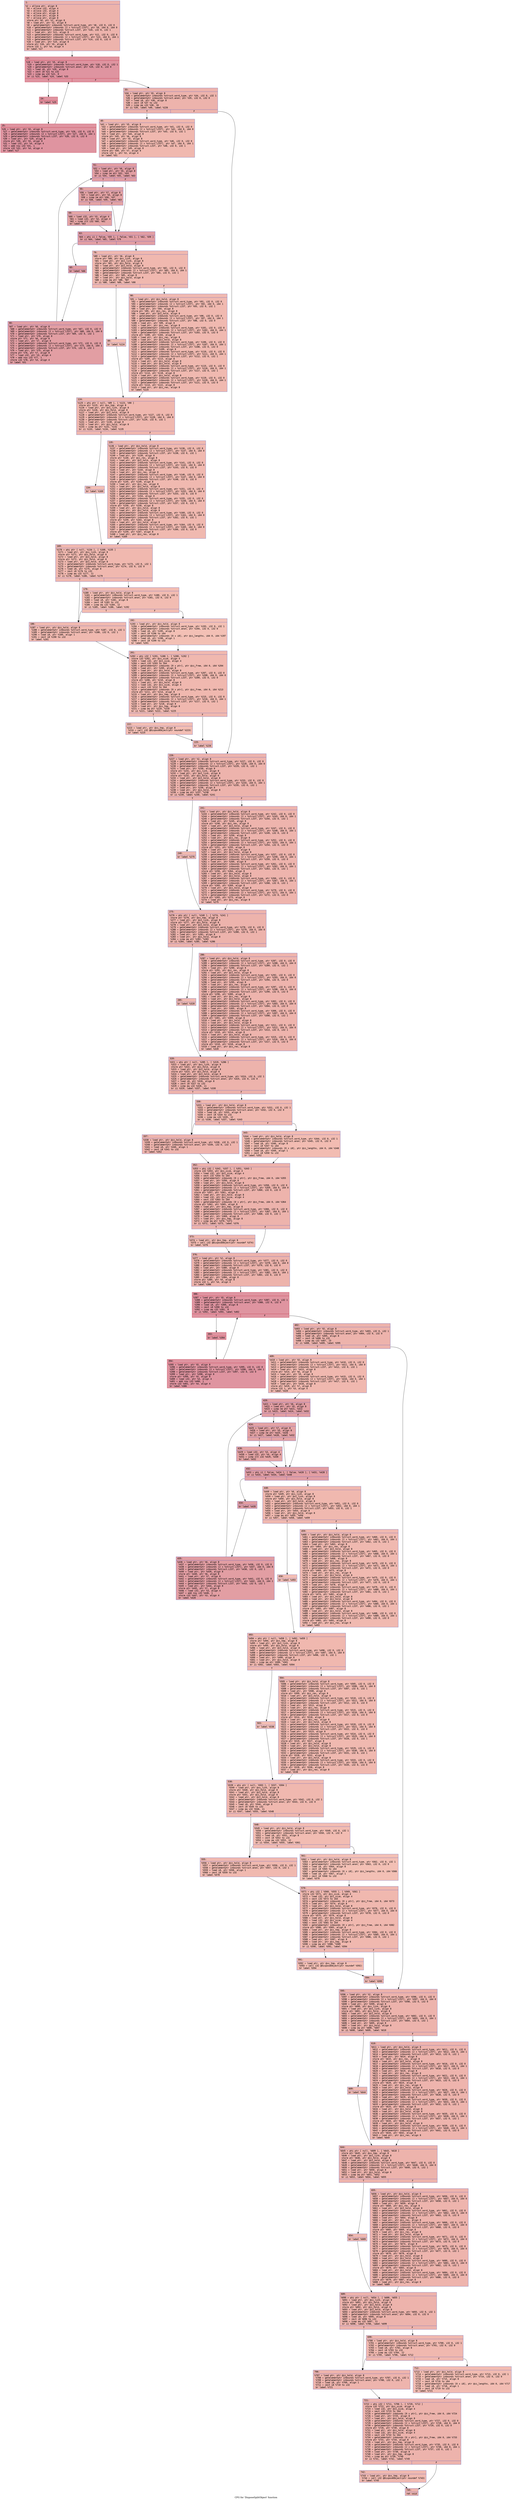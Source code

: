 digraph "CFG for 'DisposeSplitObject' function" {
	label="CFG for 'DisposeSplitObject' function";

	Node0x6000028cec10 [shape=record,color="#3d50c3ff", style=filled, fillcolor="#d6524470" fontname="Courier",label="{1:\l|  %2 = alloca ptr, align 8\l  %3 = alloca i32, align 4\l  %4 = alloca i32, align 4\l  %5 = alloca ptr, align 8\l  %6 = alloca ptr, align 8\l  %7 = alloca ptr, align 8\l  store ptr %0, ptr %2, align 8\l  %8 = load ptr, ptr %2, align 8\l  %9 = getelementptr inbounds %struct.word_type, ptr %8, i32 0, i32 0\l  %10 = getelementptr inbounds [2 x %struct.LIST], ptr %9, i64 0, i64 0\l  %11 = getelementptr inbounds %struct.LIST, ptr %10, i32 0, i32 1\l  %12 = load ptr, ptr %11, align 8\l  %13 = getelementptr inbounds %struct.word_type, ptr %12, i32 0, i32 0\l  %14 = getelementptr inbounds [2 x %struct.LIST], ptr %13, i64 0, i64 1\l  %15 = getelementptr inbounds %struct.LIST, ptr %14, i32 0, i32 0\l  %16 = load ptr, ptr %15, align 8\l  store ptr %16, ptr %5, align 8\l  store i32 1, ptr %4, align 4\l  br label %17\l}"];
	Node0x6000028cec10 -> Node0x6000028ced50[tooltip="1 -> 17\nProbability 100.00%" ];
	Node0x6000028ced50 [shape=record,color="#b70d28ff", style=filled, fillcolor="#b70d2870" fontname="Courier",label="{17:\l|  %18 = load ptr, ptr %5, align 8\l  %19 = getelementptr inbounds %struct.word_type, ptr %18, i32 0, i32 1\l  %20 = getelementptr inbounds %struct.anon, ptr %19, i32 0, i32 0\l  %21 = load i8, ptr %20, align 8\l  %22 = zext i8 %21 to i32\l  %23 = icmp eq i32 %22, 0\l  br i1 %23, label %24, label %33\l|{<s0>T|<s1>F}}"];
	Node0x6000028ced50:s0 -> Node0x6000028ceda0[tooltip="17 -> 24\nProbability 96.88%" ];
	Node0x6000028ced50:s1 -> Node0x6000028cee40[tooltip="17 -> 33\nProbability 3.12%" ];
	Node0x6000028ceda0 [shape=record,color="#b70d28ff", style=filled, fillcolor="#b70d2870" fontname="Courier",label="{24:\l|  br label %25\l}"];
	Node0x6000028ceda0 -> Node0x6000028cedf0[tooltip="24 -> 25\nProbability 100.00%" ];
	Node0x6000028cedf0 [shape=record,color="#b70d28ff", style=filled, fillcolor="#b70d2870" fontname="Courier",label="{25:\l|  %26 = load ptr, ptr %5, align 8\l  %27 = getelementptr inbounds %struct.word_type, ptr %26, i32 0, i32 0\l  %28 = getelementptr inbounds [2 x %struct.LIST], ptr %27, i64 0, i64 1\l  %29 = getelementptr inbounds %struct.LIST, ptr %28, i32 0, i32 0\l  %30 = load ptr, ptr %29, align 8\l  store ptr %30, ptr %5, align 8\l  %31 = load i32, ptr %4, align 4\l  %32 = add nsw i32 %31, 1\l  store i32 %32, ptr %4, align 4\l  br label %17\l}"];
	Node0x6000028cedf0 -> Node0x6000028ced50[tooltip="25 -> 17\nProbability 100.00%" ];
	Node0x6000028cee40 [shape=record,color="#3d50c3ff", style=filled, fillcolor="#d6524470" fontname="Courier",label="{33:\l|  %34 = load ptr, ptr %5, align 8\l  %35 = getelementptr inbounds %struct.word_type, ptr %34, i32 0, i32 1\l  %36 = getelementptr inbounds %struct.anon, ptr %35, i32 0, i32 0\l  %37 = load i8, ptr %36, align 8\l  %38 = zext i8 %37 to i32\l  %39 = icmp eq i32 %38, 16\l  br i1 %39, label %40, label %226\l|{<s0>T|<s1>F}}"];
	Node0x6000028cee40:s0 -> Node0x6000028cee90[tooltip="33 -> 40\nProbability 50.00%" ];
	Node0x6000028cee40:s1 -> Node0x6000028cf4d0[tooltip="33 -> 226\nProbability 50.00%" ];
	Node0x6000028cee90 [shape=record,color="#3d50c3ff", style=filled, fillcolor="#dc5d4a70" fontname="Courier",label="{40:\l|  %41 = load ptr, ptr %5, align 8\l  %42 = getelementptr inbounds %struct.word_type, ptr %41, i32 0, i32 0\l  %43 = getelementptr inbounds [2 x %struct.LIST], ptr %42, i64 0, i64 0\l  %44 = getelementptr inbounds %struct.LIST, ptr %43, i32 0, i32 1\l  %45 = load ptr, ptr %44, align 8\l  store ptr %45, ptr %6, align 8\l  %46 = load ptr, ptr %5, align 8\l  %47 = getelementptr inbounds %struct.word_type, ptr %46, i32 0, i32 0\l  %48 = getelementptr inbounds [2 x %struct.LIST], ptr %47, i64 0, i64 1\l  %49 = getelementptr inbounds %struct.LIST, ptr %48, i32 0, i32 1\l  %50 = load ptr, ptr %49, align 8\l  store ptr %50, ptr %7, align 8\l  store i32 1, ptr %3, align 4\l  br label %51\l}"];
	Node0x6000028cee90 -> Node0x6000028ceee0[tooltip="40 -> 51\nProbability 100.00%" ];
	Node0x6000028ceee0 [shape=record,color="#3d50c3ff", style=filled, fillcolor="#be242e70" fontname="Courier",label="{51:\l|  %52 = load ptr, ptr %6, align 8\l  %53 = load ptr, ptr %5, align 8\l  %54 = icmp ne ptr %52, %53\l  br i1 %54, label %55, label %63\l|{<s0>T|<s1>F}}"];
	Node0x6000028ceee0:s0 -> Node0x6000028cef30[tooltip="51 -> 55\nProbability 62.50%" ];
	Node0x6000028ceee0:s1 -> Node0x6000028cefd0[tooltip="51 -> 63\nProbability 37.50%" ];
	Node0x6000028cef30 [shape=record,color="#3d50c3ff", style=filled, fillcolor="#c32e3170" fontname="Courier",label="{55:\l|  %56 = load ptr, ptr %7, align 8\l  %57 = load ptr, ptr %5, align 8\l  %58 = icmp ne ptr %56, %57\l  br i1 %58, label %59, label %63\l|{<s0>T|<s1>F}}"];
	Node0x6000028cef30:s0 -> Node0x6000028cef80[tooltip="55 -> 59\nProbability 62.50%" ];
	Node0x6000028cef30:s1 -> Node0x6000028cefd0[tooltip="55 -> 63\nProbability 37.50%" ];
	Node0x6000028cef80 [shape=record,color="#3d50c3ff", style=filled, fillcolor="#c5333470" fontname="Courier",label="{59:\l|  %60 = load i32, ptr %3, align 4\l  %61 = load i32, ptr %4, align 4\l  %62 = icmp slt i32 %60, %61\l  br label %63\l}"];
	Node0x6000028cef80 -> Node0x6000028cefd0[tooltip="59 -> 63\nProbability 100.00%" ];
	Node0x6000028cefd0 [shape=record,color="#3d50c3ff", style=filled, fillcolor="#be242e70" fontname="Courier",label="{63:\l|  %64 = phi i1 [ false, %55 ], [ false, %51 ], [ %62, %59 ]\l  br i1 %64, label %65, label %79\l|{<s0>T|<s1>F}}"];
	Node0x6000028cefd0:s0 -> Node0x6000028cf020[tooltip="63 -> 65\nProbability 96.88%" ];
	Node0x6000028cefd0:s1 -> Node0x6000028cf0c0[tooltip="63 -> 79\nProbability 3.12%" ];
	Node0x6000028cf020 [shape=record,color="#3d50c3ff", style=filled, fillcolor="#be242e70" fontname="Courier",label="{65:\l|  br label %66\l}"];
	Node0x6000028cf020 -> Node0x6000028cf070[tooltip="65 -> 66\nProbability 100.00%" ];
	Node0x6000028cf070 [shape=record,color="#3d50c3ff", style=filled, fillcolor="#be242e70" fontname="Courier",label="{66:\l|  %67 = load ptr, ptr %6, align 8\l  %68 = getelementptr inbounds %struct.word_type, ptr %67, i32 0, i32 0\l  %69 = getelementptr inbounds [2 x %struct.LIST], ptr %68, i64 0, i64 0\l  %70 = getelementptr inbounds %struct.LIST, ptr %69, i32 0, i32 1\l  %71 = load ptr, ptr %70, align 8\l  store ptr %71, ptr %6, align 8\l  %72 = load ptr, ptr %7, align 8\l  %73 = getelementptr inbounds %struct.word_type, ptr %72, i32 0, i32 0\l  %74 = getelementptr inbounds [2 x %struct.LIST], ptr %73, i64 0, i64 1\l  %75 = getelementptr inbounds %struct.LIST, ptr %74, i32 0, i32 1\l  %76 = load ptr, ptr %75, align 8\l  store ptr %76, ptr %7, align 8\l  %77 = load i32, ptr %3, align 4\l  %78 = add nsw i32 %77, 1\l  store i32 %78, ptr %3, align 4\l  br label %51\l}"];
	Node0x6000028cf070 -> Node0x6000028ceee0[tooltip="66 -> 51\nProbability 100.00%" ];
	Node0x6000028cf0c0 [shape=record,color="#3d50c3ff", style=filled, fillcolor="#dc5d4a70" fontname="Courier",label="{79:\l|  %80 = load ptr, ptr %6, align 8\l  store ptr %80, ptr @xx_link, align 8\l  %81 = load ptr, ptr @xx_link, align 8\l  store ptr %81, ptr @zz_hold, align 8\l  %82 = load ptr, ptr @zz_hold, align 8\l  %83 = getelementptr inbounds %struct.word_type, ptr %82, i32 0, i32 0\l  %84 = getelementptr inbounds [2 x %struct.LIST], ptr %83, i64 0, i64 1\l  %85 = getelementptr inbounds %struct.LIST, ptr %84, i32 0, i32 1\l  %86 = load ptr, ptr %85, align 8\l  %87 = load ptr, ptr @zz_hold, align 8\l  %88 = icmp eq ptr %86, %87\l  br i1 %88, label %89, label %90\l|{<s0>T|<s1>F}}"];
	Node0x6000028cf0c0:s0 -> Node0x6000028cf110[tooltip="79 -> 89\nProbability 37.50%" ];
	Node0x6000028cf0c0:s1 -> Node0x6000028cf160[tooltip="79 -> 90\nProbability 62.50%" ];
	Node0x6000028cf110 [shape=record,color="#3d50c3ff", style=filled, fillcolor="#e36c5570" fontname="Courier",label="{89:\l|  br label %124\l}"];
	Node0x6000028cf110 -> Node0x6000028cf1b0[tooltip="89 -> 124\nProbability 100.00%" ];
	Node0x6000028cf160 [shape=record,color="#3d50c3ff", style=filled, fillcolor="#de614d70" fontname="Courier",label="{90:\l|  %91 = load ptr, ptr @zz_hold, align 8\l  %92 = getelementptr inbounds %struct.word_type, ptr %91, i32 0, i32 0\l  %93 = getelementptr inbounds [2 x %struct.LIST], ptr %92, i64 0, i64 1\l  %94 = getelementptr inbounds %struct.LIST, ptr %93, i32 0, i32 1\l  %95 = load ptr, ptr %94, align 8\l  store ptr %95, ptr @zz_res, align 8\l  %96 = load ptr, ptr @zz_hold, align 8\l  %97 = getelementptr inbounds %struct.word_type, ptr %96, i32 0, i32 0\l  %98 = getelementptr inbounds [2 x %struct.LIST], ptr %97, i64 0, i64 1\l  %99 = getelementptr inbounds %struct.LIST, ptr %98, i32 0, i32 0\l  %100 = load ptr, ptr %99, align 8\l  %101 = load ptr, ptr @zz_res, align 8\l  %102 = getelementptr inbounds %struct.word_type, ptr %101, i32 0, i32 0\l  %103 = getelementptr inbounds [2 x %struct.LIST], ptr %102, i64 0, i64 1\l  %104 = getelementptr inbounds %struct.LIST, ptr %103, i32 0, i32 0\l  store ptr %100, ptr %104, align 8\l  %105 = load ptr, ptr @zz_res, align 8\l  %106 = load ptr, ptr @zz_hold, align 8\l  %107 = getelementptr inbounds %struct.word_type, ptr %106, i32 0, i32 0\l  %108 = getelementptr inbounds [2 x %struct.LIST], ptr %107, i64 0, i64 1\l  %109 = getelementptr inbounds %struct.LIST, ptr %108, i32 0, i32 0\l  %110 = load ptr, ptr %109, align 8\l  %111 = getelementptr inbounds %struct.word_type, ptr %110, i32 0, i32 0\l  %112 = getelementptr inbounds [2 x %struct.LIST], ptr %111, i64 0, i64 1\l  %113 = getelementptr inbounds %struct.LIST, ptr %112, i32 0, i32 1\l  store ptr %105, ptr %113, align 8\l  %114 = load ptr, ptr @zz_hold, align 8\l  %115 = load ptr, ptr @zz_hold, align 8\l  %116 = getelementptr inbounds %struct.word_type, ptr %115, i32 0, i32 0\l  %117 = getelementptr inbounds [2 x %struct.LIST], ptr %116, i64 0, i64 1\l  %118 = getelementptr inbounds %struct.LIST, ptr %117, i32 0, i32 1\l  store ptr %114, ptr %118, align 8\l  %119 = load ptr, ptr @zz_hold, align 8\l  %120 = getelementptr inbounds %struct.word_type, ptr %119, i32 0, i32 0\l  %121 = getelementptr inbounds [2 x %struct.LIST], ptr %120, i64 0, i64 1\l  %122 = getelementptr inbounds %struct.LIST, ptr %121, i32 0, i32 0\l  store ptr %114, ptr %122, align 8\l  %123 = load ptr, ptr @zz_res, align 8\l  br label %124\l}"];
	Node0x6000028cf160 -> Node0x6000028cf1b0[tooltip="90 -> 124\nProbability 100.00%" ];
	Node0x6000028cf1b0 [shape=record,color="#3d50c3ff", style=filled, fillcolor="#dc5d4a70" fontname="Courier",label="{124:\l|  %125 = phi ptr [ null, %89 ], [ %123, %90 ]\l  store ptr %125, ptr @xx_tmp, align 8\l  %126 = load ptr, ptr @xx_link, align 8\l  store ptr %126, ptr @zz_hold, align 8\l  %127 = load ptr, ptr @zz_hold, align 8\l  %128 = getelementptr inbounds %struct.word_type, ptr %127, i32 0, i32 0\l  %129 = getelementptr inbounds [2 x %struct.LIST], ptr %128, i64 0, i64 0\l  %130 = getelementptr inbounds %struct.LIST, ptr %129, i32 0, i32 1\l  %131 = load ptr, ptr %130, align 8\l  %132 = load ptr, ptr @zz_hold, align 8\l  %133 = icmp eq ptr %131, %132\l  br i1 %133, label %134, label %135\l|{<s0>T|<s1>F}}"];
	Node0x6000028cf1b0:s0 -> Node0x6000028cf200[tooltip="124 -> 134\nProbability 37.50%" ];
	Node0x6000028cf1b0:s1 -> Node0x6000028cf250[tooltip="124 -> 135\nProbability 62.50%" ];
	Node0x6000028cf200 [shape=record,color="#3d50c3ff", style=filled, fillcolor="#e36c5570" fontname="Courier",label="{134:\l|  br label %169\l}"];
	Node0x6000028cf200 -> Node0x6000028cf2a0[tooltip="134 -> 169\nProbability 100.00%" ];
	Node0x6000028cf250 [shape=record,color="#3d50c3ff", style=filled, fillcolor="#de614d70" fontname="Courier",label="{135:\l|  %136 = load ptr, ptr @zz_hold, align 8\l  %137 = getelementptr inbounds %struct.word_type, ptr %136, i32 0, i32 0\l  %138 = getelementptr inbounds [2 x %struct.LIST], ptr %137, i64 0, i64 0\l  %139 = getelementptr inbounds %struct.LIST, ptr %138, i32 0, i32 1\l  %140 = load ptr, ptr %139, align 8\l  store ptr %140, ptr @zz_res, align 8\l  %141 = load ptr, ptr @zz_hold, align 8\l  %142 = getelementptr inbounds %struct.word_type, ptr %141, i32 0, i32 0\l  %143 = getelementptr inbounds [2 x %struct.LIST], ptr %142, i64 0, i64 0\l  %144 = getelementptr inbounds %struct.LIST, ptr %143, i32 0, i32 0\l  %145 = load ptr, ptr %144, align 8\l  %146 = load ptr, ptr @zz_res, align 8\l  %147 = getelementptr inbounds %struct.word_type, ptr %146, i32 0, i32 0\l  %148 = getelementptr inbounds [2 x %struct.LIST], ptr %147, i64 0, i64 0\l  %149 = getelementptr inbounds %struct.LIST, ptr %148, i32 0, i32 0\l  store ptr %145, ptr %149, align 8\l  %150 = load ptr, ptr @zz_res, align 8\l  %151 = load ptr, ptr @zz_hold, align 8\l  %152 = getelementptr inbounds %struct.word_type, ptr %151, i32 0, i32 0\l  %153 = getelementptr inbounds [2 x %struct.LIST], ptr %152, i64 0, i64 0\l  %154 = getelementptr inbounds %struct.LIST, ptr %153, i32 0, i32 0\l  %155 = load ptr, ptr %154, align 8\l  %156 = getelementptr inbounds %struct.word_type, ptr %155, i32 0, i32 0\l  %157 = getelementptr inbounds [2 x %struct.LIST], ptr %156, i64 0, i64 0\l  %158 = getelementptr inbounds %struct.LIST, ptr %157, i32 0, i32 1\l  store ptr %150, ptr %158, align 8\l  %159 = load ptr, ptr @zz_hold, align 8\l  %160 = load ptr, ptr @zz_hold, align 8\l  %161 = getelementptr inbounds %struct.word_type, ptr %160, i32 0, i32 0\l  %162 = getelementptr inbounds [2 x %struct.LIST], ptr %161, i64 0, i64 0\l  %163 = getelementptr inbounds %struct.LIST, ptr %162, i32 0, i32 1\l  store ptr %159, ptr %163, align 8\l  %164 = load ptr, ptr @zz_hold, align 8\l  %165 = getelementptr inbounds %struct.word_type, ptr %164, i32 0, i32 0\l  %166 = getelementptr inbounds [2 x %struct.LIST], ptr %165, i64 0, i64 0\l  %167 = getelementptr inbounds %struct.LIST, ptr %166, i32 0, i32 0\l  store ptr %159, ptr %167, align 8\l  %168 = load ptr, ptr @zz_res, align 8\l  br label %169\l}"];
	Node0x6000028cf250 -> Node0x6000028cf2a0[tooltip="135 -> 169\nProbability 100.00%" ];
	Node0x6000028cf2a0 [shape=record,color="#3d50c3ff", style=filled, fillcolor="#dc5d4a70" fontname="Courier",label="{169:\l|  %170 = phi ptr [ null, %134 ], [ %168, %135 ]\l  %171 = load ptr, ptr @xx_link, align 8\l  store ptr %171, ptr @zz_hold, align 8\l  %172 = load ptr, ptr @zz_hold, align 8\l  store ptr %172, ptr @zz_hold, align 8\l  %173 = load ptr, ptr @zz_hold, align 8\l  %174 = getelementptr inbounds %struct.word_type, ptr %173, i32 0, i32 1\l  %175 = getelementptr inbounds %struct.anon, ptr %174, i32 0, i32 0\l  %176 = load i8, ptr %175, align 8\l  %177 = zext i8 %176 to i32\l  %178 = icmp eq i32 %177, 11\l  br i1 %178, label %186, label %179\l|{<s0>T|<s1>F}}"];
	Node0x6000028cf2a0:s0 -> Node0x6000028cf340[tooltip="169 -> 186\nProbability 50.00%" ];
	Node0x6000028cf2a0:s1 -> Node0x6000028cf2f0[tooltip="169 -> 179\nProbability 50.00%" ];
	Node0x6000028cf2f0 [shape=record,color="#3d50c3ff", style=filled, fillcolor="#e1675170" fontname="Courier",label="{179:\l|  %180 = load ptr, ptr @zz_hold, align 8\l  %181 = getelementptr inbounds %struct.word_type, ptr %180, i32 0, i32 1\l  %182 = getelementptr inbounds %struct.anon, ptr %181, i32 0, i32 0\l  %183 = load i8, ptr %182, align 8\l  %184 = zext i8 %183 to i32\l  %185 = icmp eq i32 %184, 12\l  br i1 %185, label %186, label %192\l|{<s0>T|<s1>F}}"];
	Node0x6000028cf2f0:s0 -> Node0x6000028cf340[tooltip="179 -> 186\nProbability 50.00%" ];
	Node0x6000028cf2f0:s1 -> Node0x6000028cf390[tooltip="179 -> 192\nProbability 50.00%" ];
	Node0x6000028cf340 [shape=record,color="#3d50c3ff", style=filled, fillcolor="#de614d70" fontname="Courier",label="{186:\l|  %187 = load ptr, ptr @zz_hold, align 8\l  %188 = getelementptr inbounds %struct.word_type, ptr %187, i32 0, i32 1\l  %189 = getelementptr inbounds %struct.anon, ptr %188, i32 0, i32 1\l  %190 = load i8, ptr %189, align 1\l  %191 = zext i8 %190 to i32\l  br label %201\l}"];
	Node0x6000028cf340 -> Node0x6000028cf3e0[tooltip="186 -> 201\nProbability 100.00%" ];
	Node0x6000028cf390 [shape=record,color="#3d50c3ff", style=filled, fillcolor="#e5705870" fontname="Courier",label="{192:\l|  %193 = load ptr, ptr @zz_hold, align 8\l  %194 = getelementptr inbounds %struct.word_type, ptr %193, i32 0, i32 1\l  %195 = getelementptr inbounds %struct.anon, ptr %194, i32 0, i32 0\l  %196 = load i8, ptr %195, align 8\l  %197 = zext i8 %196 to i64\l  %198 = getelementptr inbounds [0 x i8], ptr @zz_lengths, i64 0, i64 %197\l  %199 = load i8, ptr %198, align 1\l  %200 = zext i8 %199 to i32\l  br label %201\l}"];
	Node0x6000028cf390 -> Node0x6000028cf3e0[tooltip="192 -> 201\nProbability 100.00%" ];
	Node0x6000028cf3e0 [shape=record,color="#3d50c3ff", style=filled, fillcolor="#dc5d4a70" fontname="Courier",label="{201:\l|  %202 = phi i32 [ %191, %186 ], [ %200, %192 ]\l  store i32 %202, ptr @zz_size, align 4\l  %203 = load i32, ptr @zz_size, align 4\l  %204 = sext i32 %203 to i64\l  %205 = getelementptr inbounds [0 x ptr], ptr @zz_free, i64 0, i64 %204\l  %206 = load ptr, ptr %205, align 8\l  %207 = load ptr, ptr @zz_hold, align 8\l  %208 = getelementptr inbounds %struct.word_type, ptr %207, i32 0, i32 0\l  %209 = getelementptr inbounds [2 x %struct.LIST], ptr %208, i64 0, i64 0\l  %210 = getelementptr inbounds %struct.LIST, ptr %209, i32 0, i32 0\l  store ptr %206, ptr %210, align 8\l  %211 = load ptr, ptr @zz_hold, align 8\l  %212 = load i32, ptr @zz_size, align 4\l  %213 = sext i32 %212 to i64\l  %214 = getelementptr inbounds [0 x ptr], ptr @zz_free, i64 0, i64 %213\l  store ptr %211, ptr %214, align 8\l  %215 = load ptr, ptr @xx_tmp, align 8\l  %216 = getelementptr inbounds %struct.word_type, ptr %215, i32 0, i32 0\l  %217 = getelementptr inbounds [2 x %struct.LIST], ptr %216, i64 0, i64 1\l  %218 = getelementptr inbounds %struct.LIST, ptr %217, i32 0, i32 1\l  %219 = load ptr, ptr %218, align 8\l  %220 = load ptr, ptr @xx_tmp, align 8\l  %221 = icmp eq ptr %219, %220\l  br i1 %221, label %222, label %225\l|{<s0>T|<s1>F}}"];
	Node0x6000028cf3e0:s0 -> Node0x6000028cf430[tooltip="201 -> 222\nProbability 37.50%" ];
	Node0x6000028cf3e0:s1 -> Node0x6000028cf480[tooltip="201 -> 225\nProbability 62.50%" ];
	Node0x6000028cf430 [shape=record,color="#3d50c3ff", style=filled, fillcolor="#e36c5570" fontname="Courier",label="{222:\l|  %223 = load ptr, ptr @xx_tmp, align 8\l  %224 = call i32 @DisposeObject(ptr noundef %223)\l  br label %225\l}"];
	Node0x6000028cf430 -> Node0x6000028cf480[tooltip="222 -> 225\nProbability 100.00%" ];
	Node0x6000028cf480 [shape=record,color="#3d50c3ff", style=filled, fillcolor="#dc5d4a70" fontname="Courier",label="{225:\l|  br label %226\l}"];
	Node0x6000028cf480 -> Node0x6000028cf4d0[tooltip="225 -> 226\nProbability 100.00%" ];
	Node0x6000028cf4d0 [shape=record,color="#3d50c3ff", style=filled, fillcolor="#d6524470" fontname="Courier",label="{226:\l|  %227 = load ptr, ptr %2, align 8\l  %228 = getelementptr inbounds %struct.word_type, ptr %227, i32 0, i32 0\l  %229 = getelementptr inbounds [2 x %struct.LIST], ptr %228, i64 0, i64 0\l  %230 = getelementptr inbounds %struct.LIST, ptr %229, i32 0, i32 1\l  %231 = load ptr, ptr %230, align 8\l  store ptr %231, ptr @xx_link, align 8\l  %232 = load ptr, ptr @xx_link, align 8\l  store ptr %232, ptr @zz_hold, align 8\l  %233 = load ptr, ptr @zz_hold, align 8\l  %234 = getelementptr inbounds %struct.word_type, ptr %233, i32 0, i32 0\l  %235 = getelementptr inbounds [2 x %struct.LIST], ptr %234, i64 0, i64 1\l  %236 = getelementptr inbounds %struct.LIST, ptr %235, i32 0, i32 1\l  %237 = load ptr, ptr %236, align 8\l  %238 = load ptr, ptr @zz_hold, align 8\l  %239 = icmp eq ptr %237, %238\l  br i1 %239, label %240, label %241\l|{<s0>T|<s1>F}}"];
	Node0x6000028cf4d0:s0 -> Node0x6000028cf520[tooltip="226 -> 240\nProbability 37.50%" ];
	Node0x6000028cf4d0:s1 -> Node0x6000028cf570[tooltip="226 -> 241\nProbability 62.50%" ];
	Node0x6000028cf520 [shape=record,color="#3d50c3ff", style=filled, fillcolor="#de614d70" fontname="Courier",label="{240:\l|  br label %275\l}"];
	Node0x6000028cf520 -> Node0x6000028cf5c0[tooltip="240 -> 275\nProbability 100.00%" ];
	Node0x6000028cf570 [shape=record,color="#3d50c3ff", style=filled, fillcolor="#d8564670" fontname="Courier",label="{241:\l|  %242 = load ptr, ptr @zz_hold, align 8\l  %243 = getelementptr inbounds %struct.word_type, ptr %242, i32 0, i32 0\l  %244 = getelementptr inbounds [2 x %struct.LIST], ptr %243, i64 0, i64 1\l  %245 = getelementptr inbounds %struct.LIST, ptr %244, i32 0, i32 1\l  %246 = load ptr, ptr %245, align 8\l  store ptr %246, ptr @zz_res, align 8\l  %247 = load ptr, ptr @zz_hold, align 8\l  %248 = getelementptr inbounds %struct.word_type, ptr %247, i32 0, i32 0\l  %249 = getelementptr inbounds [2 x %struct.LIST], ptr %248, i64 0, i64 1\l  %250 = getelementptr inbounds %struct.LIST, ptr %249, i32 0, i32 0\l  %251 = load ptr, ptr %250, align 8\l  %252 = load ptr, ptr @zz_res, align 8\l  %253 = getelementptr inbounds %struct.word_type, ptr %252, i32 0, i32 0\l  %254 = getelementptr inbounds [2 x %struct.LIST], ptr %253, i64 0, i64 1\l  %255 = getelementptr inbounds %struct.LIST, ptr %254, i32 0, i32 0\l  store ptr %251, ptr %255, align 8\l  %256 = load ptr, ptr @zz_res, align 8\l  %257 = load ptr, ptr @zz_hold, align 8\l  %258 = getelementptr inbounds %struct.word_type, ptr %257, i32 0, i32 0\l  %259 = getelementptr inbounds [2 x %struct.LIST], ptr %258, i64 0, i64 1\l  %260 = getelementptr inbounds %struct.LIST, ptr %259, i32 0, i32 0\l  %261 = load ptr, ptr %260, align 8\l  %262 = getelementptr inbounds %struct.word_type, ptr %261, i32 0, i32 0\l  %263 = getelementptr inbounds [2 x %struct.LIST], ptr %262, i64 0, i64 1\l  %264 = getelementptr inbounds %struct.LIST, ptr %263, i32 0, i32 1\l  store ptr %256, ptr %264, align 8\l  %265 = load ptr, ptr @zz_hold, align 8\l  %266 = load ptr, ptr @zz_hold, align 8\l  %267 = getelementptr inbounds %struct.word_type, ptr %266, i32 0, i32 0\l  %268 = getelementptr inbounds [2 x %struct.LIST], ptr %267, i64 0, i64 1\l  %269 = getelementptr inbounds %struct.LIST, ptr %268, i32 0, i32 1\l  store ptr %265, ptr %269, align 8\l  %270 = load ptr, ptr @zz_hold, align 8\l  %271 = getelementptr inbounds %struct.word_type, ptr %270, i32 0, i32 0\l  %272 = getelementptr inbounds [2 x %struct.LIST], ptr %271, i64 0, i64 1\l  %273 = getelementptr inbounds %struct.LIST, ptr %272, i32 0, i32 0\l  store ptr %265, ptr %273, align 8\l  %274 = load ptr, ptr @zz_res, align 8\l  br label %275\l}"];
	Node0x6000028cf570 -> Node0x6000028cf5c0[tooltip="241 -> 275\nProbability 100.00%" ];
	Node0x6000028cf5c0 [shape=record,color="#3d50c3ff", style=filled, fillcolor="#d6524470" fontname="Courier",label="{275:\l|  %276 = phi ptr [ null, %240 ], [ %274, %241 ]\l  store ptr %276, ptr @xx_tmp, align 8\l  %277 = load ptr, ptr @xx_link, align 8\l  store ptr %277, ptr @zz_hold, align 8\l  %278 = load ptr, ptr @zz_hold, align 8\l  %279 = getelementptr inbounds %struct.word_type, ptr %278, i32 0, i32 0\l  %280 = getelementptr inbounds [2 x %struct.LIST], ptr %279, i64 0, i64 0\l  %281 = getelementptr inbounds %struct.LIST, ptr %280, i32 0, i32 1\l  %282 = load ptr, ptr %281, align 8\l  %283 = load ptr, ptr @zz_hold, align 8\l  %284 = icmp eq ptr %282, %283\l  br i1 %284, label %285, label %286\l|{<s0>T|<s1>F}}"];
	Node0x6000028cf5c0:s0 -> Node0x6000028cf610[tooltip="275 -> 285\nProbability 37.50%" ];
	Node0x6000028cf5c0:s1 -> Node0x6000028cf660[tooltip="275 -> 286\nProbability 62.50%" ];
	Node0x6000028cf610 [shape=record,color="#3d50c3ff", style=filled, fillcolor="#de614d70" fontname="Courier",label="{285:\l|  br label %320\l}"];
	Node0x6000028cf610 -> Node0x6000028cf6b0[tooltip="285 -> 320\nProbability 100.00%" ];
	Node0x6000028cf660 [shape=record,color="#3d50c3ff", style=filled, fillcolor="#d8564670" fontname="Courier",label="{286:\l|  %287 = load ptr, ptr @zz_hold, align 8\l  %288 = getelementptr inbounds %struct.word_type, ptr %287, i32 0, i32 0\l  %289 = getelementptr inbounds [2 x %struct.LIST], ptr %288, i64 0, i64 0\l  %290 = getelementptr inbounds %struct.LIST, ptr %289, i32 0, i32 1\l  %291 = load ptr, ptr %290, align 8\l  store ptr %291, ptr @zz_res, align 8\l  %292 = load ptr, ptr @zz_hold, align 8\l  %293 = getelementptr inbounds %struct.word_type, ptr %292, i32 0, i32 0\l  %294 = getelementptr inbounds [2 x %struct.LIST], ptr %293, i64 0, i64 0\l  %295 = getelementptr inbounds %struct.LIST, ptr %294, i32 0, i32 0\l  %296 = load ptr, ptr %295, align 8\l  %297 = load ptr, ptr @zz_res, align 8\l  %298 = getelementptr inbounds %struct.word_type, ptr %297, i32 0, i32 0\l  %299 = getelementptr inbounds [2 x %struct.LIST], ptr %298, i64 0, i64 0\l  %300 = getelementptr inbounds %struct.LIST, ptr %299, i32 0, i32 0\l  store ptr %296, ptr %300, align 8\l  %301 = load ptr, ptr @zz_res, align 8\l  %302 = load ptr, ptr @zz_hold, align 8\l  %303 = getelementptr inbounds %struct.word_type, ptr %302, i32 0, i32 0\l  %304 = getelementptr inbounds [2 x %struct.LIST], ptr %303, i64 0, i64 0\l  %305 = getelementptr inbounds %struct.LIST, ptr %304, i32 0, i32 0\l  %306 = load ptr, ptr %305, align 8\l  %307 = getelementptr inbounds %struct.word_type, ptr %306, i32 0, i32 0\l  %308 = getelementptr inbounds [2 x %struct.LIST], ptr %307, i64 0, i64 0\l  %309 = getelementptr inbounds %struct.LIST, ptr %308, i32 0, i32 1\l  store ptr %301, ptr %309, align 8\l  %310 = load ptr, ptr @zz_hold, align 8\l  %311 = load ptr, ptr @zz_hold, align 8\l  %312 = getelementptr inbounds %struct.word_type, ptr %311, i32 0, i32 0\l  %313 = getelementptr inbounds [2 x %struct.LIST], ptr %312, i64 0, i64 0\l  %314 = getelementptr inbounds %struct.LIST, ptr %313, i32 0, i32 1\l  store ptr %310, ptr %314, align 8\l  %315 = load ptr, ptr @zz_hold, align 8\l  %316 = getelementptr inbounds %struct.word_type, ptr %315, i32 0, i32 0\l  %317 = getelementptr inbounds [2 x %struct.LIST], ptr %316, i64 0, i64 0\l  %318 = getelementptr inbounds %struct.LIST, ptr %317, i32 0, i32 0\l  store ptr %310, ptr %318, align 8\l  %319 = load ptr, ptr @zz_res, align 8\l  br label %320\l}"];
	Node0x6000028cf660 -> Node0x6000028cf6b0[tooltip="286 -> 320\nProbability 100.00%" ];
	Node0x6000028cf6b0 [shape=record,color="#3d50c3ff", style=filled, fillcolor="#d6524470" fontname="Courier",label="{320:\l|  %321 = phi ptr [ null, %285 ], [ %319, %286 ]\l  %322 = load ptr, ptr @xx_link, align 8\l  store ptr %322, ptr @zz_hold, align 8\l  %323 = load ptr, ptr @zz_hold, align 8\l  store ptr %323, ptr @zz_hold, align 8\l  %324 = load ptr, ptr @zz_hold, align 8\l  %325 = getelementptr inbounds %struct.word_type, ptr %324, i32 0, i32 1\l  %326 = getelementptr inbounds %struct.anon, ptr %325, i32 0, i32 0\l  %327 = load i8, ptr %326, align 8\l  %328 = zext i8 %327 to i32\l  %329 = icmp eq i32 %328, 11\l  br i1 %329, label %337, label %330\l|{<s0>T|<s1>F}}"];
	Node0x6000028cf6b0:s0 -> Node0x6000028cf750[tooltip="320 -> 337\nProbability 50.00%" ];
	Node0x6000028cf6b0:s1 -> Node0x6000028cf700[tooltip="320 -> 330\nProbability 50.00%" ];
	Node0x6000028cf700 [shape=record,color="#3d50c3ff", style=filled, fillcolor="#dc5d4a70" fontname="Courier",label="{330:\l|  %331 = load ptr, ptr @zz_hold, align 8\l  %332 = getelementptr inbounds %struct.word_type, ptr %331, i32 0, i32 1\l  %333 = getelementptr inbounds %struct.anon, ptr %332, i32 0, i32 0\l  %334 = load i8, ptr %333, align 8\l  %335 = zext i8 %334 to i32\l  %336 = icmp eq i32 %335, 12\l  br i1 %336, label %337, label %343\l|{<s0>T|<s1>F}}"];
	Node0x6000028cf700:s0 -> Node0x6000028cf750[tooltip="330 -> 337\nProbability 50.00%" ];
	Node0x6000028cf700:s1 -> Node0x6000028cf7a0[tooltip="330 -> 343\nProbability 50.00%" ];
	Node0x6000028cf750 [shape=record,color="#3d50c3ff", style=filled, fillcolor="#d8564670" fontname="Courier",label="{337:\l|  %338 = load ptr, ptr @zz_hold, align 8\l  %339 = getelementptr inbounds %struct.word_type, ptr %338, i32 0, i32 1\l  %340 = getelementptr inbounds %struct.anon, ptr %339, i32 0, i32 1\l  %341 = load i8, ptr %340, align 1\l  %342 = zext i8 %341 to i32\l  br label %352\l}"];
	Node0x6000028cf750 -> Node0x6000028cf7f0[tooltip="337 -> 352\nProbability 100.00%" ];
	Node0x6000028cf7a0 [shape=record,color="#3d50c3ff", style=filled, fillcolor="#e1675170" fontname="Courier",label="{343:\l|  %344 = load ptr, ptr @zz_hold, align 8\l  %345 = getelementptr inbounds %struct.word_type, ptr %344, i32 0, i32 1\l  %346 = getelementptr inbounds %struct.anon, ptr %345, i32 0, i32 0\l  %347 = load i8, ptr %346, align 8\l  %348 = zext i8 %347 to i64\l  %349 = getelementptr inbounds [0 x i8], ptr @zz_lengths, i64 0, i64 %348\l  %350 = load i8, ptr %349, align 1\l  %351 = zext i8 %350 to i32\l  br label %352\l}"];
	Node0x6000028cf7a0 -> Node0x6000028cf7f0[tooltip="343 -> 352\nProbability 100.00%" ];
	Node0x6000028cf7f0 [shape=record,color="#3d50c3ff", style=filled, fillcolor="#d6524470" fontname="Courier",label="{352:\l|  %353 = phi i32 [ %342, %337 ], [ %351, %343 ]\l  store i32 %353, ptr @zz_size, align 4\l  %354 = load i32, ptr @zz_size, align 4\l  %355 = sext i32 %354 to i64\l  %356 = getelementptr inbounds [0 x ptr], ptr @zz_free, i64 0, i64 %355\l  %357 = load ptr, ptr %356, align 8\l  %358 = load ptr, ptr @zz_hold, align 8\l  %359 = getelementptr inbounds %struct.word_type, ptr %358, i32 0, i32 0\l  %360 = getelementptr inbounds [2 x %struct.LIST], ptr %359, i64 0, i64 0\l  %361 = getelementptr inbounds %struct.LIST, ptr %360, i32 0, i32 0\l  store ptr %357, ptr %361, align 8\l  %362 = load ptr, ptr @zz_hold, align 8\l  %363 = load i32, ptr @zz_size, align 4\l  %364 = sext i32 %363 to i64\l  %365 = getelementptr inbounds [0 x ptr], ptr @zz_free, i64 0, i64 %364\l  store ptr %362, ptr %365, align 8\l  %366 = load ptr, ptr @xx_tmp, align 8\l  %367 = getelementptr inbounds %struct.word_type, ptr %366, i32 0, i32 0\l  %368 = getelementptr inbounds [2 x %struct.LIST], ptr %367, i64 0, i64 1\l  %369 = getelementptr inbounds %struct.LIST, ptr %368, i32 0, i32 1\l  %370 = load ptr, ptr %369, align 8\l  %371 = load ptr, ptr @xx_tmp, align 8\l  %372 = icmp eq ptr %370, %371\l  br i1 %372, label %373, label %376\l|{<s0>T|<s1>F}}"];
	Node0x6000028cf7f0:s0 -> Node0x6000028cf840[tooltip="352 -> 373\nProbability 37.50%" ];
	Node0x6000028cf7f0:s1 -> Node0x6000028cf890[tooltip="352 -> 376\nProbability 62.50%" ];
	Node0x6000028cf840 [shape=record,color="#3d50c3ff", style=filled, fillcolor="#de614d70" fontname="Courier",label="{373:\l|  %374 = load ptr, ptr @xx_tmp, align 8\l  %375 = call i32 @DisposeObject(ptr noundef %374)\l  br label %376\l}"];
	Node0x6000028cf840 -> Node0x6000028cf890[tooltip="373 -> 376\nProbability 100.00%" ];
	Node0x6000028cf890 [shape=record,color="#3d50c3ff", style=filled, fillcolor="#d6524470" fontname="Courier",label="{376:\l|  %377 = load ptr, ptr %2, align 8\l  %378 = getelementptr inbounds %struct.word_type, ptr %377, i32 0, i32 0\l  %379 = getelementptr inbounds [2 x %struct.LIST], ptr %378, i64 0, i64 0\l  %380 = getelementptr inbounds %struct.LIST, ptr %379, i32 0, i32 0\l  %381 = load ptr, ptr %380, align 8\l  %382 = getelementptr inbounds %struct.word_type, ptr %381, i32 0, i32 0\l  %383 = getelementptr inbounds [2 x %struct.LIST], ptr %382, i64 0, i64 1\l  %384 = getelementptr inbounds %struct.LIST, ptr %383, i32 0, i32 0\l  %385 = load ptr, ptr %384, align 8\l  store ptr %385, ptr %5, align 8\l  store i32 1, ptr %4, align 4\l  br label %386\l}"];
	Node0x6000028cf890 -> Node0x6000028cf8e0[tooltip="376 -> 386\nProbability 100.00%" ];
	Node0x6000028cf8e0 [shape=record,color="#b70d28ff", style=filled, fillcolor="#b70d2870" fontname="Courier",label="{386:\l|  %387 = load ptr, ptr %5, align 8\l  %388 = getelementptr inbounds %struct.word_type, ptr %387, i32 0, i32 1\l  %389 = getelementptr inbounds %struct.anon, ptr %388, i32 0, i32 0\l  %390 = load i8, ptr %389, align 8\l  %391 = zext i8 %390 to i32\l  %392 = icmp eq i32 %391, 0\l  br i1 %392, label %393, label %402\l|{<s0>T|<s1>F}}"];
	Node0x6000028cf8e0:s0 -> Node0x6000028cf930[tooltip="386 -> 393\nProbability 96.88%" ];
	Node0x6000028cf8e0:s1 -> Node0x6000028cf9d0[tooltip="386 -> 402\nProbability 3.12%" ];
	Node0x6000028cf930 [shape=record,color="#b70d28ff", style=filled, fillcolor="#b70d2870" fontname="Courier",label="{393:\l|  br label %394\l}"];
	Node0x6000028cf930 -> Node0x6000028cf980[tooltip="393 -> 394\nProbability 100.00%" ];
	Node0x6000028cf980 [shape=record,color="#b70d28ff", style=filled, fillcolor="#b70d2870" fontname="Courier",label="{394:\l|  %395 = load ptr, ptr %5, align 8\l  %396 = getelementptr inbounds %struct.word_type, ptr %395, i32 0, i32 0\l  %397 = getelementptr inbounds [2 x %struct.LIST], ptr %396, i64 0, i64 1\l  %398 = getelementptr inbounds %struct.LIST, ptr %397, i32 0, i32 0\l  %399 = load ptr, ptr %398, align 8\l  store ptr %399, ptr %5, align 8\l  %400 = load i32, ptr %4, align 4\l  %401 = add nsw i32 %400, 1\l  store i32 %401, ptr %4, align 4\l  br label %386\l}"];
	Node0x6000028cf980 -> Node0x6000028cf8e0[tooltip="394 -> 386\nProbability 100.00%" ];
	Node0x6000028cf9d0 [shape=record,color="#3d50c3ff", style=filled, fillcolor="#d6524470" fontname="Courier",label="{402:\l|  %403 = load ptr, ptr %5, align 8\l  %404 = getelementptr inbounds %struct.word_type, ptr %403, i32 0, i32 1\l  %405 = getelementptr inbounds %struct.anon, ptr %404, i32 0, i32 0\l  %406 = load i8, ptr %405, align 8\l  %407 = zext i8 %406 to i32\l  %408 = icmp eq i32 %407, 15\l  br i1 %408, label %409, label %595\l|{<s0>T|<s1>F}}"];
	Node0x6000028cf9d0:s0 -> Node0x6000028cfa20[tooltip="402 -> 409\nProbability 50.00%" ];
	Node0x6000028cf9d0:s1 -> Node0x6000028c80a0[tooltip="402 -> 595\nProbability 50.00%" ];
	Node0x6000028cfa20 [shape=record,color="#3d50c3ff", style=filled, fillcolor="#dc5d4a70" fontname="Courier",label="{409:\l|  %410 = load ptr, ptr %5, align 8\l  %411 = getelementptr inbounds %struct.word_type, ptr %410, i32 0, i32 0\l  %412 = getelementptr inbounds [2 x %struct.LIST], ptr %411, i64 0, i64 0\l  %413 = getelementptr inbounds %struct.LIST, ptr %412, i32 0, i32 1\l  %414 = load ptr, ptr %413, align 8\l  store ptr %414, ptr %6, align 8\l  %415 = load ptr, ptr %5, align 8\l  %416 = getelementptr inbounds %struct.word_type, ptr %415, i32 0, i32 0\l  %417 = getelementptr inbounds [2 x %struct.LIST], ptr %416, i64 0, i64 1\l  %418 = getelementptr inbounds %struct.LIST, ptr %417, i32 0, i32 1\l  %419 = load ptr, ptr %418, align 8\l  store ptr %419, ptr %7, align 8\l  store i32 1, ptr %3, align 4\l  br label %420\l}"];
	Node0x6000028cfa20 -> Node0x6000028cfa70[tooltip="409 -> 420\nProbability 100.00%" ];
	Node0x6000028cfa70 [shape=record,color="#3d50c3ff", style=filled, fillcolor="#be242e70" fontname="Courier",label="{420:\l|  %421 = load ptr, ptr %6, align 8\l  %422 = load ptr, ptr %5, align 8\l  %423 = icmp ne ptr %421, %422\l  br i1 %423, label %424, label %432\l|{<s0>T|<s1>F}}"];
	Node0x6000028cfa70:s0 -> Node0x6000028cfac0[tooltip="420 -> 424\nProbability 62.50%" ];
	Node0x6000028cfa70:s1 -> Node0x6000028cfb60[tooltip="420 -> 432\nProbability 37.50%" ];
	Node0x6000028cfac0 [shape=record,color="#3d50c3ff", style=filled, fillcolor="#c32e3170" fontname="Courier",label="{424:\l|  %425 = load ptr, ptr %7, align 8\l  %426 = load ptr, ptr %5, align 8\l  %427 = icmp ne ptr %425, %426\l  br i1 %427, label %428, label %432\l|{<s0>T|<s1>F}}"];
	Node0x6000028cfac0:s0 -> Node0x6000028cfb10[tooltip="424 -> 428\nProbability 62.50%" ];
	Node0x6000028cfac0:s1 -> Node0x6000028cfb60[tooltip="424 -> 432\nProbability 37.50%" ];
	Node0x6000028cfb10 [shape=record,color="#3d50c3ff", style=filled, fillcolor="#c5333470" fontname="Courier",label="{428:\l|  %429 = load i32, ptr %3, align 4\l  %430 = load i32, ptr %4, align 4\l  %431 = icmp slt i32 %429, %430\l  br label %432\l}"];
	Node0x6000028cfb10 -> Node0x6000028cfb60[tooltip="428 -> 432\nProbability 100.00%" ];
	Node0x6000028cfb60 [shape=record,color="#3d50c3ff", style=filled, fillcolor="#be242e70" fontname="Courier",label="{432:\l|  %433 = phi i1 [ false, %424 ], [ false, %420 ], [ %431, %428 ]\l  br i1 %433, label %434, label %448\l|{<s0>T|<s1>F}}"];
	Node0x6000028cfb60:s0 -> Node0x6000028cfbb0[tooltip="432 -> 434\nProbability 96.88%" ];
	Node0x6000028cfb60:s1 -> Node0x6000028cfc50[tooltip="432 -> 448\nProbability 3.12%" ];
	Node0x6000028cfbb0 [shape=record,color="#3d50c3ff", style=filled, fillcolor="#be242e70" fontname="Courier",label="{434:\l|  br label %435\l}"];
	Node0x6000028cfbb0 -> Node0x6000028cfc00[tooltip="434 -> 435\nProbability 100.00%" ];
	Node0x6000028cfc00 [shape=record,color="#3d50c3ff", style=filled, fillcolor="#be242e70" fontname="Courier",label="{435:\l|  %436 = load ptr, ptr %6, align 8\l  %437 = getelementptr inbounds %struct.word_type, ptr %436, i32 0, i32 0\l  %438 = getelementptr inbounds [2 x %struct.LIST], ptr %437, i64 0, i64 0\l  %439 = getelementptr inbounds %struct.LIST, ptr %438, i32 0, i32 1\l  %440 = load ptr, ptr %439, align 8\l  store ptr %440, ptr %6, align 8\l  %441 = load ptr, ptr %7, align 8\l  %442 = getelementptr inbounds %struct.word_type, ptr %441, i32 0, i32 0\l  %443 = getelementptr inbounds [2 x %struct.LIST], ptr %442, i64 0, i64 1\l  %444 = getelementptr inbounds %struct.LIST, ptr %443, i32 0, i32 1\l  %445 = load ptr, ptr %444, align 8\l  store ptr %445, ptr %7, align 8\l  %446 = load i32, ptr %3, align 4\l  %447 = add nsw i32 %446, 1\l  store i32 %447, ptr %3, align 4\l  br label %420\l}"];
	Node0x6000028cfc00 -> Node0x6000028cfa70[tooltip="435 -> 420\nProbability 100.00%" ];
	Node0x6000028cfc50 [shape=record,color="#3d50c3ff", style=filled, fillcolor="#dc5d4a70" fontname="Courier",label="{448:\l|  %449 = load ptr, ptr %6, align 8\l  store ptr %449, ptr @xx_link, align 8\l  %450 = load ptr, ptr @xx_link, align 8\l  store ptr %450, ptr @zz_hold, align 8\l  %451 = load ptr, ptr @zz_hold, align 8\l  %452 = getelementptr inbounds %struct.word_type, ptr %451, i32 0, i32 0\l  %453 = getelementptr inbounds [2 x %struct.LIST], ptr %452, i64 0, i64 1\l  %454 = getelementptr inbounds %struct.LIST, ptr %453, i32 0, i32 1\l  %455 = load ptr, ptr %454, align 8\l  %456 = load ptr, ptr @zz_hold, align 8\l  %457 = icmp eq ptr %455, %456\l  br i1 %457, label %458, label %459\l|{<s0>T|<s1>F}}"];
	Node0x6000028cfc50:s0 -> Node0x6000028cfca0[tooltip="448 -> 458\nProbability 37.50%" ];
	Node0x6000028cfc50:s1 -> Node0x6000028cfcf0[tooltip="448 -> 459\nProbability 62.50%" ];
	Node0x6000028cfca0 [shape=record,color="#3d50c3ff", style=filled, fillcolor="#e36c5570" fontname="Courier",label="{458:\l|  br label %493\l}"];
	Node0x6000028cfca0 -> Node0x6000028cfd40[tooltip="458 -> 493\nProbability 100.00%" ];
	Node0x6000028cfcf0 [shape=record,color="#3d50c3ff", style=filled, fillcolor="#de614d70" fontname="Courier",label="{459:\l|  %460 = load ptr, ptr @zz_hold, align 8\l  %461 = getelementptr inbounds %struct.word_type, ptr %460, i32 0, i32 0\l  %462 = getelementptr inbounds [2 x %struct.LIST], ptr %461, i64 0, i64 1\l  %463 = getelementptr inbounds %struct.LIST, ptr %462, i32 0, i32 1\l  %464 = load ptr, ptr %463, align 8\l  store ptr %464, ptr @zz_res, align 8\l  %465 = load ptr, ptr @zz_hold, align 8\l  %466 = getelementptr inbounds %struct.word_type, ptr %465, i32 0, i32 0\l  %467 = getelementptr inbounds [2 x %struct.LIST], ptr %466, i64 0, i64 1\l  %468 = getelementptr inbounds %struct.LIST, ptr %467, i32 0, i32 0\l  %469 = load ptr, ptr %468, align 8\l  %470 = load ptr, ptr @zz_res, align 8\l  %471 = getelementptr inbounds %struct.word_type, ptr %470, i32 0, i32 0\l  %472 = getelementptr inbounds [2 x %struct.LIST], ptr %471, i64 0, i64 1\l  %473 = getelementptr inbounds %struct.LIST, ptr %472, i32 0, i32 0\l  store ptr %469, ptr %473, align 8\l  %474 = load ptr, ptr @zz_res, align 8\l  %475 = load ptr, ptr @zz_hold, align 8\l  %476 = getelementptr inbounds %struct.word_type, ptr %475, i32 0, i32 0\l  %477 = getelementptr inbounds [2 x %struct.LIST], ptr %476, i64 0, i64 1\l  %478 = getelementptr inbounds %struct.LIST, ptr %477, i32 0, i32 0\l  %479 = load ptr, ptr %478, align 8\l  %480 = getelementptr inbounds %struct.word_type, ptr %479, i32 0, i32 0\l  %481 = getelementptr inbounds [2 x %struct.LIST], ptr %480, i64 0, i64 1\l  %482 = getelementptr inbounds %struct.LIST, ptr %481, i32 0, i32 1\l  store ptr %474, ptr %482, align 8\l  %483 = load ptr, ptr @zz_hold, align 8\l  %484 = load ptr, ptr @zz_hold, align 8\l  %485 = getelementptr inbounds %struct.word_type, ptr %484, i32 0, i32 0\l  %486 = getelementptr inbounds [2 x %struct.LIST], ptr %485, i64 0, i64 1\l  %487 = getelementptr inbounds %struct.LIST, ptr %486, i32 0, i32 1\l  store ptr %483, ptr %487, align 8\l  %488 = load ptr, ptr @zz_hold, align 8\l  %489 = getelementptr inbounds %struct.word_type, ptr %488, i32 0, i32 0\l  %490 = getelementptr inbounds [2 x %struct.LIST], ptr %489, i64 0, i64 1\l  %491 = getelementptr inbounds %struct.LIST, ptr %490, i32 0, i32 0\l  store ptr %483, ptr %491, align 8\l  %492 = load ptr, ptr @zz_res, align 8\l  br label %493\l}"];
	Node0x6000028cfcf0 -> Node0x6000028cfd40[tooltip="459 -> 493\nProbability 100.00%" ];
	Node0x6000028cfd40 [shape=record,color="#3d50c3ff", style=filled, fillcolor="#dc5d4a70" fontname="Courier",label="{493:\l|  %494 = phi ptr [ null, %458 ], [ %492, %459 ]\l  store ptr %494, ptr @xx_tmp, align 8\l  %495 = load ptr, ptr @xx_link, align 8\l  store ptr %495, ptr @zz_hold, align 8\l  %496 = load ptr, ptr @zz_hold, align 8\l  %497 = getelementptr inbounds %struct.word_type, ptr %496, i32 0, i32 0\l  %498 = getelementptr inbounds [2 x %struct.LIST], ptr %497, i64 0, i64 0\l  %499 = getelementptr inbounds %struct.LIST, ptr %498, i32 0, i32 1\l  %500 = load ptr, ptr %499, align 8\l  %501 = load ptr, ptr @zz_hold, align 8\l  %502 = icmp eq ptr %500, %501\l  br i1 %502, label %503, label %504\l|{<s0>T|<s1>F}}"];
	Node0x6000028cfd40:s0 -> Node0x6000028cfd90[tooltip="493 -> 503\nProbability 37.50%" ];
	Node0x6000028cfd40:s1 -> Node0x6000028cfde0[tooltip="493 -> 504\nProbability 62.50%" ];
	Node0x6000028cfd90 [shape=record,color="#3d50c3ff", style=filled, fillcolor="#e36c5570" fontname="Courier",label="{503:\l|  br label %538\l}"];
	Node0x6000028cfd90 -> Node0x6000028cfe30[tooltip="503 -> 538\nProbability 100.00%" ];
	Node0x6000028cfde0 [shape=record,color="#3d50c3ff", style=filled, fillcolor="#de614d70" fontname="Courier",label="{504:\l|  %505 = load ptr, ptr @zz_hold, align 8\l  %506 = getelementptr inbounds %struct.word_type, ptr %505, i32 0, i32 0\l  %507 = getelementptr inbounds [2 x %struct.LIST], ptr %506, i64 0, i64 0\l  %508 = getelementptr inbounds %struct.LIST, ptr %507, i32 0, i32 1\l  %509 = load ptr, ptr %508, align 8\l  store ptr %509, ptr @zz_res, align 8\l  %510 = load ptr, ptr @zz_hold, align 8\l  %511 = getelementptr inbounds %struct.word_type, ptr %510, i32 0, i32 0\l  %512 = getelementptr inbounds [2 x %struct.LIST], ptr %511, i64 0, i64 0\l  %513 = getelementptr inbounds %struct.LIST, ptr %512, i32 0, i32 0\l  %514 = load ptr, ptr %513, align 8\l  %515 = load ptr, ptr @zz_res, align 8\l  %516 = getelementptr inbounds %struct.word_type, ptr %515, i32 0, i32 0\l  %517 = getelementptr inbounds [2 x %struct.LIST], ptr %516, i64 0, i64 0\l  %518 = getelementptr inbounds %struct.LIST, ptr %517, i32 0, i32 0\l  store ptr %514, ptr %518, align 8\l  %519 = load ptr, ptr @zz_res, align 8\l  %520 = load ptr, ptr @zz_hold, align 8\l  %521 = getelementptr inbounds %struct.word_type, ptr %520, i32 0, i32 0\l  %522 = getelementptr inbounds [2 x %struct.LIST], ptr %521, i64 0, i64 0\l  %523 = getelementptr inbounds %struct.LIST, ptr %522, i32 0, i32 0\l  %524 = load ptr, ptr %523, align 8\l  %525 = getelementptr inbounds %struct.word_type, ptr %524, i32 0, i32 0\l  %526 = getelementptr inbounds [2 x %struct.LIST], ptr %525, i64 0, i64 0\l  %527 = getelementptr inbounds %struct.LIST, ptr %526, i32 0, i32 1\l  store ptr %519, ptr %527, align 8\l  %528 = load ptr, ptr @zz_hold, align 8\l  %529 = load ptr, ptr @zz_hold, align 8\l  %530 = getelementptr inbounds %struct.word_type, ptr %529, i32 0, i32 0\l  %531 = getelementptr inbounds [2 x %struct.LIST], ptr %530, i64 0, i64 0\l  %532 = getelementptr inbounds %struct.LIST, ptr %531, i32 0, i32 1\l  store ptr %528, ptr %532, align 8\l  %533 = load ptr, ptr @zz_hold, align 8\l  %534 = getelementptr inbounds %struct.word_type, ptr %533, i32 0, i32 0\l  %535 = getelementptr inbounds [2 x %struct.LIST], ptr %534, i64 0, i64 0\l  %536 = getelementptr inbounds %struct.LIST, ptr %535, i32 0, i32 0\l  store ptr %528, ptr %536, align 8\l  %537 = load ptr, ptr @zz_res, align 8\l  br label %538\l}"];
	Node0x6000028cfde0 -> Node0x6000028cfe30[tooltip="504 -> 538\nProbability 100.00%" ];
	Node0x6000028cfe30 [shape=record,color="#3d50c3ff", style=filled, fillcolor="#dc5d4a70" fontname="Courier",label="{538:\l|  %539 = phi ptr [ null, %503 ], [ %537, %504 ]\l  %540 = load ptr, ptr @xx_link, align 8\l  store ptr %540, ptr @zz_hold, align 8\l  %541 = load ptr, ptr @zz_hold, align 8\l  store ptr %541, ptr @zz_hold, align 8\l  %542 = load ptr, ptr @zz_hold, align 8\l  %543 = getelementptr inbounds %struct.word_type, ptr %542, i32 0, i32 1\l  %544 = getelementptr inbounds %struct.anon, ptr %543, i32 0, i32 0\l  %545 = load i8, ptr %544, align 8\l  %546 = zext i8 %545 to i32\l  %547 = icmp eq i32 %546, 11\l  br i1 %547, label %555, label %548\l|{<s0>T|<s1>F}}"];
	Node0x6000028cfe30:s0 -> Node0x6000028cfed0[tooltip="538 -> 555\nProbability 50.00%" ];
	Node0x6000028cfe30:s1 -> Node0x6000028cfe80[tooltip="538 -> 548\nProbability 50.00%" ];
	Node0x6000028cfe80 [shape=record,color="#3d50c3ff", style=filled, fillcolor="#e1675170" fontname="Courier",label="{548:\l|  %549 = load ptr, ptr @zz_hold, align 8\l  %550 = getelementptr inbounds %struct.word_type, ptr %549, i32 0, i32 1\l  %551 = getelementptr inbounds %struct.anon, ptr %550, i32 0, i32 0\l  %552 = load i8, ptr %551, align 8\l  %553 = zext i8 %552 to i32\l  %554 = icmp eq i32 %553, 12\l  br i1 %554, label %555, label %561\l|{<s0>T|<s1>F}}"];
	Node0x6000028cfe80:s0 -> Node0x6000028cfed0[tooltip="548 -> 555\nProbability 50.00%" ];
	Node0x6000028cfe80:s1 -> Node0x6000028cff20[tooltip="548 -> 561\nProbability 50.00%" ];
	Node0x6000028cfed0 [shape=record,color="#3d50c3ff", style=filled, fillcolor="#de614d70" fontname="Courier",label="{555:\l|  %556 = load ptr, ptr @zz_hold, align 8\l  %557 = getelementptr inbounds %struct.word_type, ptr %556, i32 0, i32 1\l  %558 = getelementptr inbounds %struct.anon, ptr %557, i32 0, i32 1\l  %559 = load i8, ptr %558, align 1\l  %560 = zext i8 %559 to i32\l  br label %570\l}"];
	Node0x6000028cfed0 -> Node0x6000028cff70[tooltip="555 -> 570\nProbability 100.00%" ];
	Node0x6000028cff20 [shape=record,color="#3d50c3ff", style=filled, fillcolor="#e5705870" fontname="Courier",label="{561:\l|  %562 = load ptr, ptr @zz_hold, align 8\l  %563 = getelementptr inbounds %struct.word_type, ptr %562, i32 0, i32 1\l  %564 = getelementptr inbounds %struct.anon, ptr %563, i32 0, i32 0\l  %565 = load i8, ptr %564, align 8\l  %566 = zext i8 %565 to i64\l  %567 = getelementptr inbounds [0 x i8], ptr @zz_lengths, i64 0, i64 %566\l  %568 = load i8, ptr %567, align 1\l  %569 = zext i8 %568 to i32\l  br label %570\l}"];
	Node0x6000028cff20 -> Node0x6000028cff70[tooltip="561 -> 570\nProbability 100.00%" ];
	Node0x6000028cff70 [shape=record,color="#3d50c3ff", style=filled, fillcolor="#dc5d4a70" fontname="Courier",label="{570:\l|  %571 = phi i32 [ %560, %555 ], [ %569, %561 ]\l  store i32 %571, ptr @zz_size, align 4\l  %572 = load i32, ptr @zz_size, align 4\l  %573 = sext i32 %572 to i64\l  %574 = getelementptr inbounds [0 x ptr], ptr @zz_free, i64 0, i64 %573\l  %575 = load ptr, ptr %574, align 8\l  %576 = load ptr, ptr @zz_hold, align 8\l  %577 = getelementptr inbounds %struct.word_type, ptr %576, i32 0, i32 0\l  %578 = getelementptr inbounds [2 x %struct.LIST], ptr %577, i64 0, i64 0\l  %579 = getelementptr inbounds %struct.LIST, ptr %578, i32 0, i32 0\l  store ptr %575, ptr %579, align 8\l  %580 = load ptr, ptr @zz_hold, align 8\l  %581 = load i32, ptr @zz_size, align 4\l  %582 = sext i32 %581 to i64\l  %583 = getelementptr inbounds [0 x ptr], ptr @zz_free, i64 0, i64 %582\l  store ptr %580, ptr %583, align 8\l  %584 = load ptr, ptr @xx_tmp, align 8\l  %585 = getelementptr inbounds %struct.word_type, ptr %584, i32 0, i32 0\l  %586 = getelementptr inbounds [2 x %struct.LIST], ptr %585, i64 0, i64 1\l  %587 = getelementptr inbounds %struct.LIST, ptr %586, i32 0, i32 1\l  %588 = load ptr, ptr %587, align 8\l  %589 = load ptr, ptr @xx_tmp, align 8\l  %590 = icmp eq ptr %588, %589\l  br i1 %590, label %591, label %594\l|{<s0>T|<s1>F}}"];
	Node0x6000028cff70:s0 -> Node0x6000028c8000[tooltip="570 -> 591\nProbability 37.50%" ];
	Node0x6000028cff70:s1 -> Node0x6000028c8050[tooltip="570 -> 594\nProbability 62.50%" ];
	Node0x6000028c8000 [shape=record,color="#3d50c3ff", style=filled, fillcolor="#e36c5570" fontname="Courier",label="{591:\l|  %592 = load ptr, ptr @xx_tmp, align 8\l  %593 = call i32 @DisposeObject(ptr noundef %592)\l  br label %594\l}"];
	Node0x6000028c8000 -> Node0x6000028c8050[tooltip="591 -> 594\nProbability 100.00%" ];
	Node0x6000028c8050 [shape=record,color="#3d50c3ff", style=filled, fillcolor="#dc5d4a70" fontname="Courier",label="{594:\l|  br label %595\l}"];
	Node0x6000028c8050 -> Node0x6000028c80a0[tooltip="594 -> 595\nProbability 100.00%" ];
	Node0x6000028c80a0 [shape=record,color="#3d50c3ff", style=filled, fillcolor="#d6524470" fontname="Courier",label="{595:\l|  %596 = load ptr, ptr %2, align 8\l  %597 = getelementptr inbounds %struct.word_type, ptr %596, i32 0, i32 0\l  %598 = getelementptr inbounds [2 x %struct.LIST], ptr %597, i64 0, i64 0\l  %599 = getelementptr inbounds %struct.LIST, ptr %598, i32 0, i32 0\l  %600 = load ptr, ptr %599, align 8\l  store ptr %600, ptr @xx_link, align 8\l  %601 = load ptr, ptr @xx_link, align 8\l  store ptr %601, ptr @zz_hold, align 8\l  %602 = load ptr, ptr @zz_hold, align 8\l  %603 = getelementptr inbounds %struct.word_type, ptr %602, i32 0, i32 0\l  %604 = getelementptr inbounds [2 x %struct.LIST], ptr %603, i64 0, i64 1\l  %605 = getelementptr inbounds %struct.LIST, ptr %604, i32 0, i32 1\l  %606 = load ptr, ptr %605, align 8\l  %607 = load ptr, ptr @zz_hold, align 8\l  %608 = icmp eq ptr %606, %607\l  br i1 %608, label %609, label %610\l|{<s0>T|<s1>F}}"];
	Node0x6000028c80a0:s0 -> Node0x6000028c80f0[tooltip="595 -> 609\nProbability 37.50%" ];
	Node0x6000028c80a0:s1 -> Node0x6000028c8140[tooltip="595 -> 610\nProbability 62.50%" ];
	Node0x6000028c80f0 [shape=record,color="#3d50c3ff", style=filled, fillcolor="#de614d70" fontname="Courier",label="{609:\l|  br label %644\l}"];
	Node0x6000028c80f0 -> Node0x6000028c8190[tooltip="609 -> 644\nProbability 100.00%" ];
	Node0x6000028c8140 [shape=record,color="#3d50c3ff", style=filled, fillcolor="#d8564670" fontname="Courier",label="{610:\l|  %611 = load ptr, ptr @zz_hold, align 8\l  %612 = getelementptr inbounds %struct.word_type, ptr %611, i32 0, i32 0\l  %613 = getelementptr inbounds [2 x %struct.LIST], ptr %612, i64 0, i64 1\l  %614 = getelementptr inbounds %struct.LIST, ptr %613, i32 0, i32 1\l  %615 = load ptr, ptr %614, align 8\l  store ptr %615, ptr @zz_res, align 8\l  %616 = load ptr, ptr @zz_hold, align 8\l  %617 = getelementptr inbounds %struct.word_type, ptr %616, i32 0, i32 0\l  %618 = getelementptr inbounds [2 x %struct.LIST], ptr %617, i64 0, i64 1\l  %619 = getelementptr inbounds %struct.LIST, ptr %618, i32 0, i32 0\l  %620 = load ptr, ptr %619, align 8\l  %621 = load ptr, ptr @zz_res, align 8\l  %622 = getelementptr inbounds %struct.word_type, ptr %621, i32 0, i32 0\l  %623 = getelementptr inbounds [2 x %struct.LIST], ptr %622, i64 0, i64 1\l  %624 = getelementptr inbounds %struct.LIST, ptr %623, i32 0, i32 0\l  store ptr %620, ptr %624, align 8\l  %625 = load ptr, ptr @zz_res, align 8\l  %626 = load ptr, ptr @zz_hold, align 8\l  %627 = getelementptr inbounds %struct.word_type, ptr %626, i32 0, i32 0\l  %628 = getelementptr inbounds [2 x %struct.LIST], ptr %627, i64 0, i64 1\l  %629 = getelementptr inbounds %struct.LIST, ptr %628, i32 0, i32 0\l  %630 = load ptr, ptr %629, align 8\l  %631 = getelementptr inbounds %struct.word_type, ptr %630, i32 0, i32 0\l  %632 = getelementptr inbounds [2 x %struct.LIST], ptr %631, i64 0, i64 1\l  %633 = getelementptr inbounds %struct.LIST, ptr %632, i32 0, i32 1\l  store ptr %625, ptr %633, align 8\l  %634 = load ptr, ptr @zz_hold, align 8\l  %635 = load ptr, ptr @zz_hold, align 8\l  %636 = getelementptr inbounds %struct.word_type, ptr %635, i32 0, i32 0\l  %637 = getelementptr inbounds [2 x %struct.LIST], ptr %636, i64 0, i64 1\l  %638 = getelementptr inbounds %struct.LIST, ptr %637, i32 0, i32 1\l  store ptr %634, ptr %638, align 8\l  %639 = load ptr, ptr @zz_hold, align 8\l  %640 = getelementptr inbounds %struct.word_type, ptr %639, i32 0, i32 0\l  %641 = getelementptr inbounds [2 x %struct.LIST], ptr %640, i64 0, i64 1\l  %642 = getelementptr inbounds %struct.LIST, ptr %641, i32 0, i32 0\l  store ptr %634, ptr %642, align 8\l  %643 = load ptr, ptr @zz_res, align 8\l  br label %644\l}"];
	Node0x6000028c8140 -> Node0x6000028c8190[tooltip="610 -> 644\nProbability 100.00%" ];
	Node0x6000028c8190 [shape=record,color="#3d50c3ff", style=filled, fillcolor="#d6524470" fontname="Courier",label="{644:\l|  %645 = phi ptr [ null, %609 ], [ %643, %610 ]\l  store ptr %645, ptr @xx_tmp, align 8\l  %646 = load ptr, ptr @xx_link, align 8\l  store ptr %646, ptr @zz_hold, align 8\l  %647 = load ptr, ptr @zz_hold, align 8\l  %648 = getelementptr inbounds %struct.word_type, ptr %647, i32 0, i32 0\l  %649 = getelementptr inbounds [2 x %struct.LIST], ptr %648, i64 0, i64 0\l  %650 = getelementptr inbounds %struct.LIST, ptr %649, i32 0, i32 1\l  %651 = load ptr, ptr %650, align 8\l  %652 = load ptr, ptr @zz_hold, align 8\l  %653 = icmp eq ptr %651, %652\l  br i1 %653, label %654, label %655\l|{<s0>T|<s1>F}}"];
	Node0x6000028c8190:s0 -> Node0x6000028c81e0[tooltip="644 -> 654\nProbability 37.50%" ];
	Node0x6000028c8190:s1 -> Node0x6000028c8230[tooltip="644 -> 655\nProbability 62.50%" ];
	Node0x6000028c81e0 [shape=record,color="#3d50c3ff", style=filled, fillcolor="#de614d70" fontname="Courier",label="{654:\l|  br label %689\l}"];
	Node0x6000028c81e0 -> Node0x6000028c8280[tooltip="654 -> 689\nProbability 100.00%" ];
	Node0x6000028c8230 [shape=record,color="#3d50c3ff", style=filled, fillcolor="#d8564670" fontname="Courier",label="{655:\l|  %656 = load ptr, ptr @zz_hold, align 8\l  %657 = getelementptr inbounds %struct.word_type, ptr %656, i32 0, i32 0\l  %658 = getelementptr inbounds [2 x %struct.LIST], ptr %657, i64 0, i64 0\l  %659 = getelementptr inbounds %struct.LIST, ptr %658, i32 0, i32 1\l  %660 = load ptr, ptr %659, align 8\l  store ptr %660, ptr @zz_res, align 8\l  %661 = load ptr, ptr @zz_hold, align 8\l  %662 = getelementptr inbounds %struct.word_type, ptr %661, i32 0, i32 0\l  %663 = getelementptr inbounds [2 x %struct.LIST], ptr %662, i64 0, i64 0\l  %664 = getelementptr inbounds %struct.LIST, ptr %663, i32 0, i32 0\l  %665 = load ptr, ptr %664, align 8\l  %666 = load ptr, ptr @zz_res, align 8\l  %667 = getelementptr inbounds %struct.word_type, ptr %666, i32 0, i32 0\l  %668 = getelementptr inbounds [2 x %struct.LIST], ptr %667, i64 0, i64 0\l  %669 = getelementptr inbounds %struct.LIST, ptr %668, i32 0, i32 0\l  store ptr %665, ptr %669, align 8\l  %670 = load ptr, ptr @zz_res, align 8\l  %671 = load ptr, ptr @zz_hold, align 8\l  %672 = getelementptr inbounds %struct.word_type, ptr %671, i32 0, i32 0\l  %673 = getelementptr inbounds [2 x %struct.LIST], ptr %672, i64 0, i64 0\l  %674 = getelementptr inbounds %struct.LIST, ptr %673, i32 0, i32 0\l  %675 = load ptr, ptr %674, align 8\l  %676 = getelementptr inbounds %struct.word_type, ptr %675, i32 0, i32 0\l  %677 = getelementptr inbounds [2 x %struct.LIST], ptr %676, i64 0, i64 0\l  %678 = getelementptr inbounds %struct.LIST, ptr %677, i32 0, i32 1\l  store ptr %670, ptr %678, align 8\l  %679 = load ptr, ptr @zz_hold, align 8\l  %680 = load ptr, ptr @zz_hold, align 8\l  %681 = getelementptr inbounds %struct.word_type, ptr %680, i32 0, i32 0\l  %682 = getelementptr inbounds [2 x %struct.LIST], ptr %681, i64 0, i64 0\l  %683 = getelementptr inbounds %struct.LIST, ptr %682, i32 0, i32 1\l  store ptr %679, ptr %683, align 8\l  %684 = load ptr, ptr @zz_hold, align 8\l  %685 = getelementptr inbounds %struct.word_type, ptr %684, i32 0, i32 0\l  %686 = getelementptr inbounds [2 x %struct.LIST], ptr %685, i64 0, i64 0\l  %687 = getelementptr inbounds %struct.LIST, ptr %686, i32 0, i32 0\l  store ptr %679, ptr %687, align 8\l  %688 = load ptr, ptr @zz_res, align 8\l  br label %689\l}"];
	Node0x6000028c8230 -> Node0x6000028c8280[tooltip="655 -> 689\nProbability 100.00%" ];
	Node0x6000028c8280 [shape=record,color="#3d50c3ff", style=filled, fillcolor="#d6524470" fontname="Courier",label="{689:\l|  %690 = phi ptr [ null, %654 ], [ %688, %655 ]\l  %691 = load ptr, ptr @xx_link, align 8\l  store ptr %691, ptr @zz_hold, align 8\l  %692 = load ptr, ptr @zz_hold, align 8\l  store ptr %692, ptr @zz_hold, align 8\l  %693 = load ptr, ptr @zz_hold, align 8\l  %694 = getelementptr inbounds %struct.word_type, ptr %693, i32 0, i32 1\l  %695 = getelementptr inbounds %struct.anon, ptr %694, i32 0, i32 0\l  %696 = load i8, ptr %695, align 8\l  %697 = zext i8 %696 to i32\l  %698 = icmp eq i32 %697, 11\l  br i1 %698, label %706, label %699\l|{<s0>T|<s1>F}}"];
	Node0x6000028c8280:s0 -> Node0x6000028c8320[tooltip="689 -> 706\nProbability 50.00%" ];
	Node0x6000028c8280:s1 -> Node0x6000028c82d0[tooltip="689 -> 699\nProbability 50.00%" ];
	Node0x6000028c82d0 [shape=record,color="#3d50c3ff", style=filled, fillcolor="#dc5d4a70" fontname="Courier",label="{699:\l|  %700 = load ptr, ptr @zz_hold, align 8\l  %701 = getelementptr inbounds %struct.word_type, ptr %700, i32 0, i32 1\l  %702 = getelementptr inbounds %struct.anon, ptr %701, i32 0, i32 0\l  %703 = load i8, ptr %702, align 8\l  %704 = zext i8 %703 to i32\l  %705 = icmp eq i32 %704, 12\l  br i1 %705, label %706, label %712\l|{<s0>T|<s1>F}}"];
	Node0x6000028c82d0:s0 -> Node0x6000028c8320[tooltip="699 -> 706\nProbability 50.00%" ];
	Node0x6000028c82d0:s1 -> Node0x6000028c8370[tooltip="699 -> 712\nProbability 50.00%" ];
	Node0x6000028c8320 [shape=record,color="#3d50c3ff", style=filled, fillcolor="#d8564670" fontname="Courier",label="{706:\l|  %707 = load ptr, ptr @zz_hold, align 8\l  %708 = getelementptr inbounds %struct.word_type, ptr %707, i32 0, i32 1\l  %709 = getelementptr inbounds %struct.anon, ptr %708, i32 0, i32 1\l  %710 = load i8, ptr %709, align 1\l  %711 = zext i8 %710 to i32\l  br label %721\l}"];
	Node0x6000028c8320 -> Node0x6000028c83c0[tooltip="706 -> 721\nProbability 100.00%" ];
	Node0x6000028c8370 [shape=record,color="#3d50c3ff", style=filled, fillcolor="#e1675170" fontname="Courier",label="{712:\l|  %713 = load ptr, ptr @zz_hold, align 8\l  %714 = getelementptr inbounds %struct.word_type, ptr %713, i32 0, i32 1\l  %715 = getelementptr inbounds %struct.anon, ptr %714, i32 0, i32 0\l  %716 = load i8, ptr %715, align 8\l  %717 = zext i8 %716 to i64\l  %718 = getelementptr inbounds [0 x i8], ptr @zz_lengths, i64 0, i64 %717\l  %719 = load i8, ptr %718, align 1\l  %720 = zext i8 %719 to i32\l  br label %721\l}"];
	Node0x6000028c8370 -> Node0x6000028c83c0[tooltip="712 -> 721\nProbability 100.00%" ];
	Node0x6000028c83c0 [shape=record,color="#3d50c3ff", style=filled, fillcolor="#d6524470" fontname="Courier",label="{721:\l|  %722 = phi i32 [ %711, %706 ], [ %720, %712 ]\l  store i32 %722, ptr @zz_size, align 4\l  %723 = load i32, ptr @zz_size, align 4\l  %724 = sext i32 %723 to i64\l  %725 = getelementptr inbounds [0 x ptr], ptr @zz_free, i64 0, i64 %724\l  %726 = load ptr, ptr %725, align 8\l  %727 = load ptr, ptr @zz_hold, align 8\l  %728 = getelementptr inbounds %struct.word_type, ptr %727, i32 0, i32 0\l  %729 = getelementptr inbounds [2 x %struct.LIST], ptr %728, i64 0, i64 0\l  %730 = getelementptr inbounds %struct.LIST, ptr %729, i32 0, i32 0\l  store ptr %726, ptr %730, align 8\l  %731 = load ptr, ptr @zz_hold, align 8\l  %732 = load i32, ptr @zz_size, align 4\l  %733 = sext i32 %732 to i64\l  %734 = getelementptr inbounds [0 x ptr], ptr @zz_free, i64 0, i64 %733\l  store ptr %731, ptr %734, align 8\l  %735 = load ptr, ptr @xx_tmp, align 8\l  %736 = getelementptr inbounds %struct.word_type, ptr %735, i32 0, i32 0\l  %737 = getelementptr inbounds [2 x %struct.LIST], ptr %736, i64 0, i64 1\l  %738 = getelementptr inbounds %struct.LIST, ptr %737, i32 0, i32 1\l  %739 = load ptr, ptr %738, align 8\l  %740 = load ptr, ptr @xx_tmp, align 8\l  %741 = icmp eq ptr %739, %740\l  br i1 %741, label %742, label %745\l|{<s0>T|<s1>F}}"];
	Node0x6000028c83c0:s0 -> Node0x6000028c8410[tooltip="721 -> 742\nProbability 37.50%" ];
	Node0x6000028c83c0:s1 -> Node0x6000028c8460[tooltip="721 -> 745\nProbability 62.50%" ];
	Node0x6000028c8410 [shape=record,color="#3d50c3ff", style=filled, fillcolor="#de614d70" fontname="Courier",label="{742:\l|  %743 = load ptr, ptr @xx_tmp, align 8\l  %744 = call i32 @DisposeObject(ptr noundef %743)\l  br label %745\l}"];
	Node0x6000028c8410 -> Node0x6000028c8460[tooltip="742 -> 745\nProbability 100.00%" ];
	Node0x6000028c8460 [shape=record,color="#3d50c3ff", style=filled, fillcolor="#d6524470" fontname="Courier",label="{745:\l|  ret void\l}"];
}
